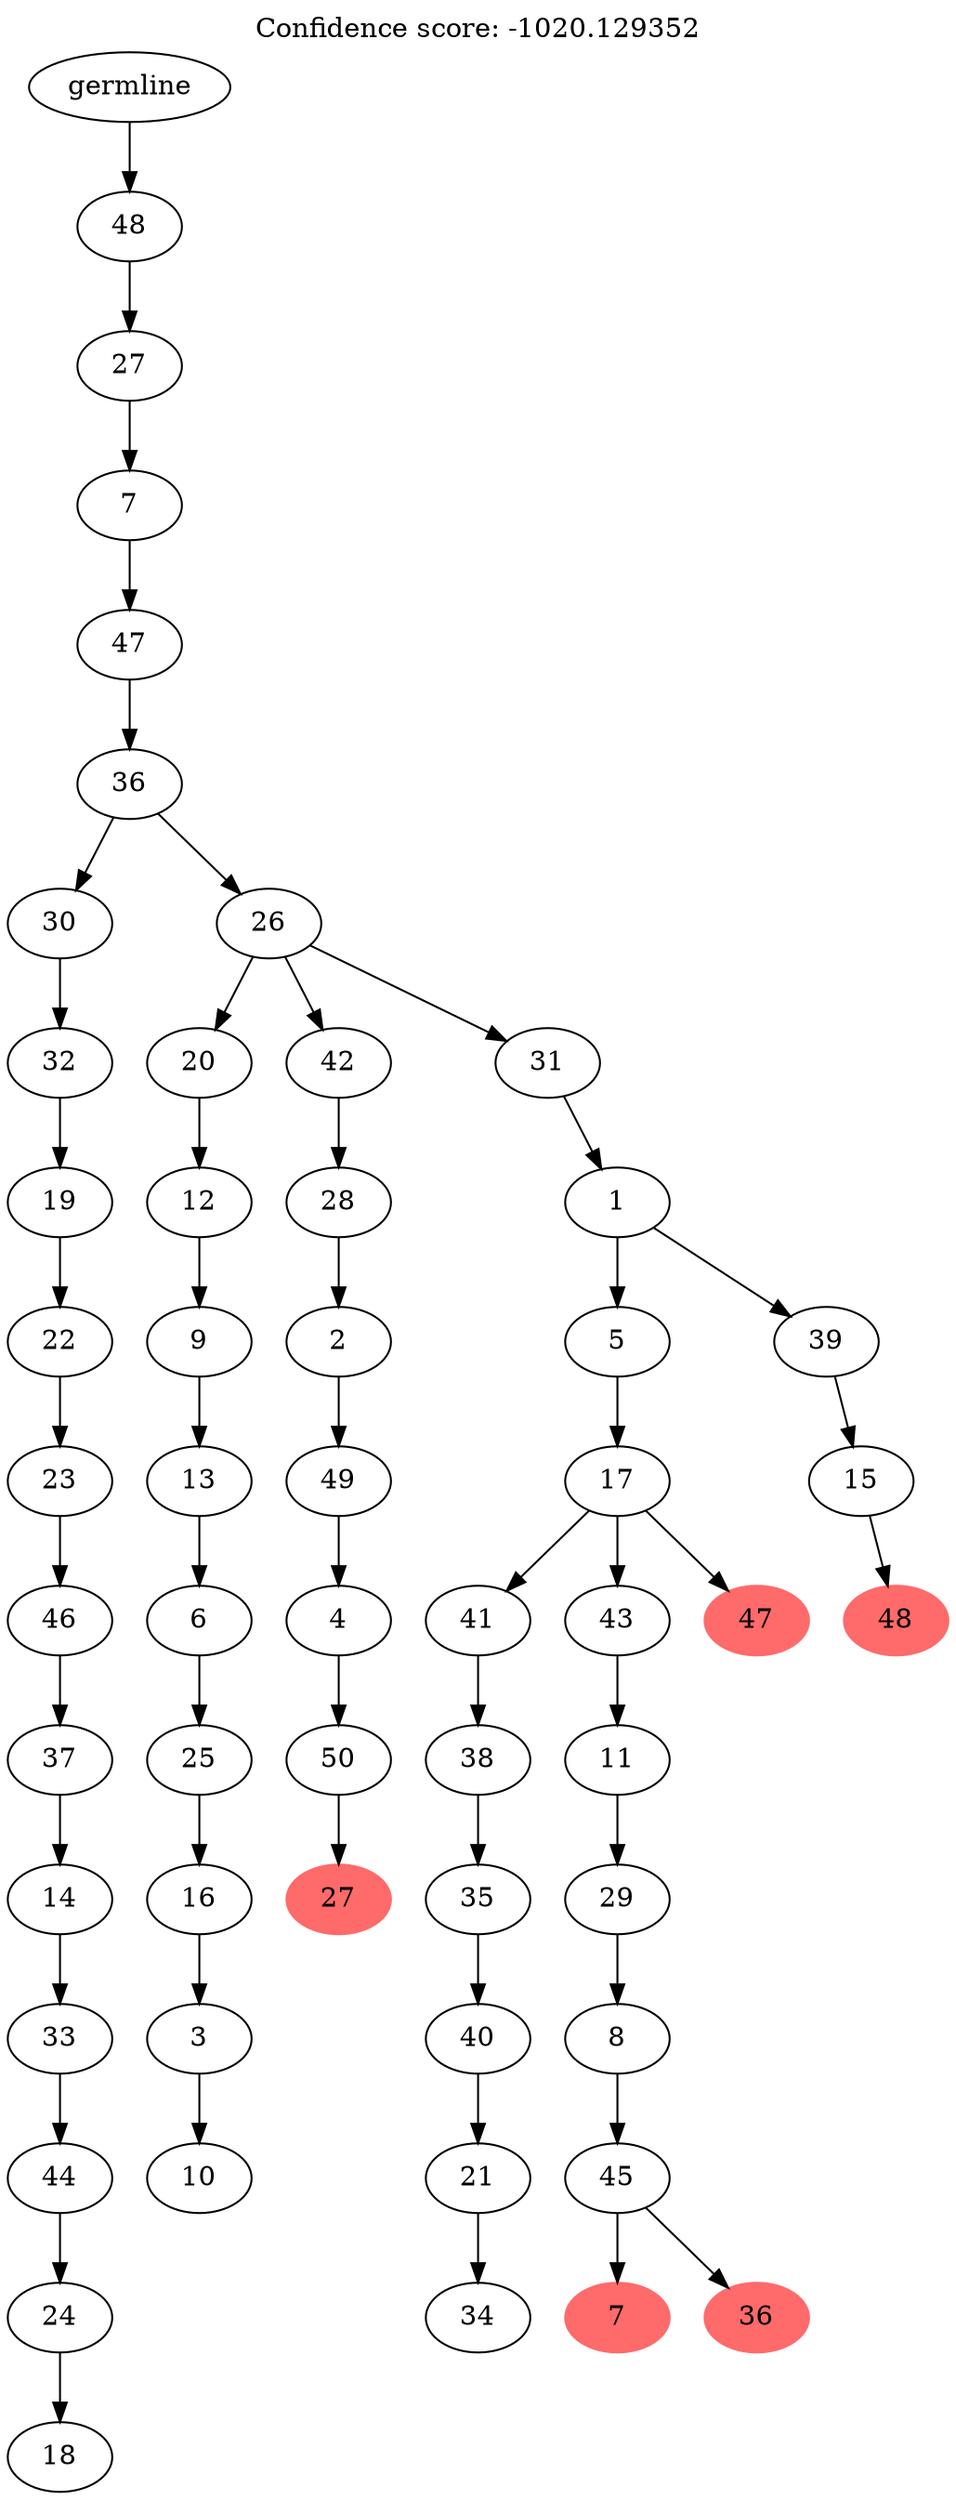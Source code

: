 digraph g {
	"54" -> "55";
	"55" [label="18"];
	"53" -> "54";
	"54" [label="24"];
	"52" -> "53";
	"53" [label="44"];
	"51" -> "52";
	"52" [label="33"];
	"50" -> "51";
	"51" [label="14"];
	"49" -> "50";
	"50" [label="37"];
	"48" -> "49";
	"49" [label="46"];
	"47" -> "48";
	"48" [label="23"];
	"46" -> "47";
	"47" [label="22"];
	"45" -> "46";
	"46" [label="19"];
	"44" -> "45";
	"45" [label="32"];
	"42" -> "43";
	"43" [label="10"];
	"41" -> "42";
	"42" [label="3"];
	"40" -> "41";
	"41" [label="16"];
	"39" -> "40";
	"40" [label="25"];
	"38" -> "39";
	"39" [label="6"];
	"37" -> "38";
	"38" [label="13"];
	"36" -> "37";
	"37" [label="9"];
	"35" -> "36";
	"36" [label="12"];
	"33" -> "34";
	"34" [color=indianred1, style=filled, label="27"];
	"32" -> "33";
	"33" [label="50"];
	"31" -> "32";
	"32" [label="4"];
	"30" -> "31";
	"31" [label="49"];
	"29" -> "30";
	"30" [label="2"];
	"28" -> "29";
	"29" [label="28"];
	"25" -> "26";
	"26" [label="34"];
	"24" -> "25";
	"25" [label="21"];
	"23" -> "24";
	"24" [label="40"];
	"22" -> "23";
	"23" [label="35"];
	"21" -> "22";
	"22" [label="38"];
	"18" -> "19";
	"19" [color=indianred1, style=filled, label="7"];
	"18" -> "20";
	"20" [color=indianred1, style=filled, label="36"];
	"17" -> "18";
	"18" [label="45"];
	"16" -> "17";
	"17" [label="8"];
	"15" -> "16";
	"16" [label="29"];
	"14" -> "15";
	"15" [label="11"];
	"13" -> "14";
	"14" [label="43"];
	"13" -> "21";
	"21" [label="41"];
	"13" -> "27";
	"27" [color=indianred1, style=filled, label="47"];
	"12" -> "13";
	"13" [label="17"];
	"10" -> "11";
	"11" [color=indianred1, style=filled, label="48"];
	"9" -> "10";
	"10" [label="15"];
	"8" -> "9";
	"9" [label="39"];
	"8" -> "12";
	"12" [label="5"];
	"7" -> "8";
	"8" [label="1"];
	"6" -> "7";
	"7" [label="31"];
	"6" -> "28";
	"28" [label="42"];
	"6" -> "35";
	"35" [label="20"];
	"5" -> "6";
	"6" [label="26"];
	"5" -> "44";
	"44" [label="30"];
	"4" -> "5";
	"5" [label="36"];
	"3" -> "4";
	"4" [label="47"];
	"2" -> "3";
	"3" [label="7"];
	"1" -> "2";
	"2" [label="27"];
	"0" -> "1";
	"1" [label="48"];
	"0" [label="germline"];
	labelloc="t";
	label="Confidence score: -1020.129352";
}
